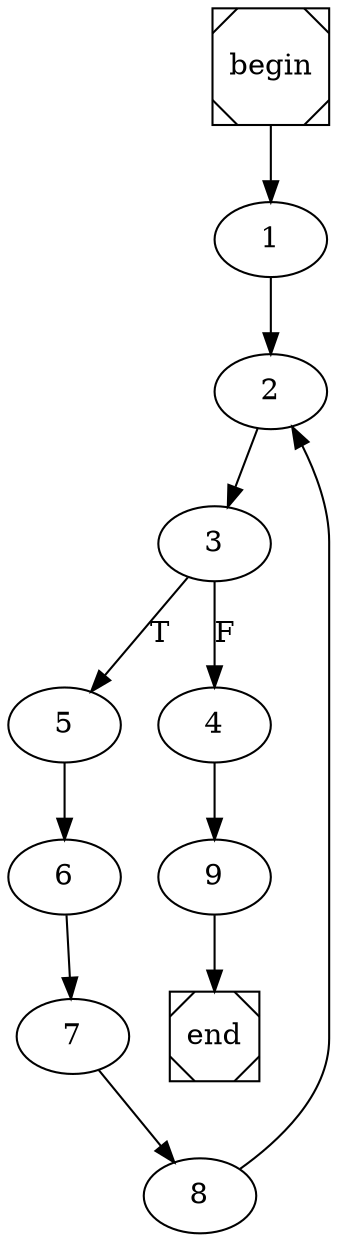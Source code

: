 digraph cfg {
	begin [shape=Msquare];
	end [shape=Msquare];
	begin -> 1;	1 -> 2;	2 -> 3;	3 -> 5[label=T];	3 -> 4[label=F];	4 -> 9;	5 -> 6;	6 -> 7;	7 -> 8;	8 -> 2;	9 -> end;}
